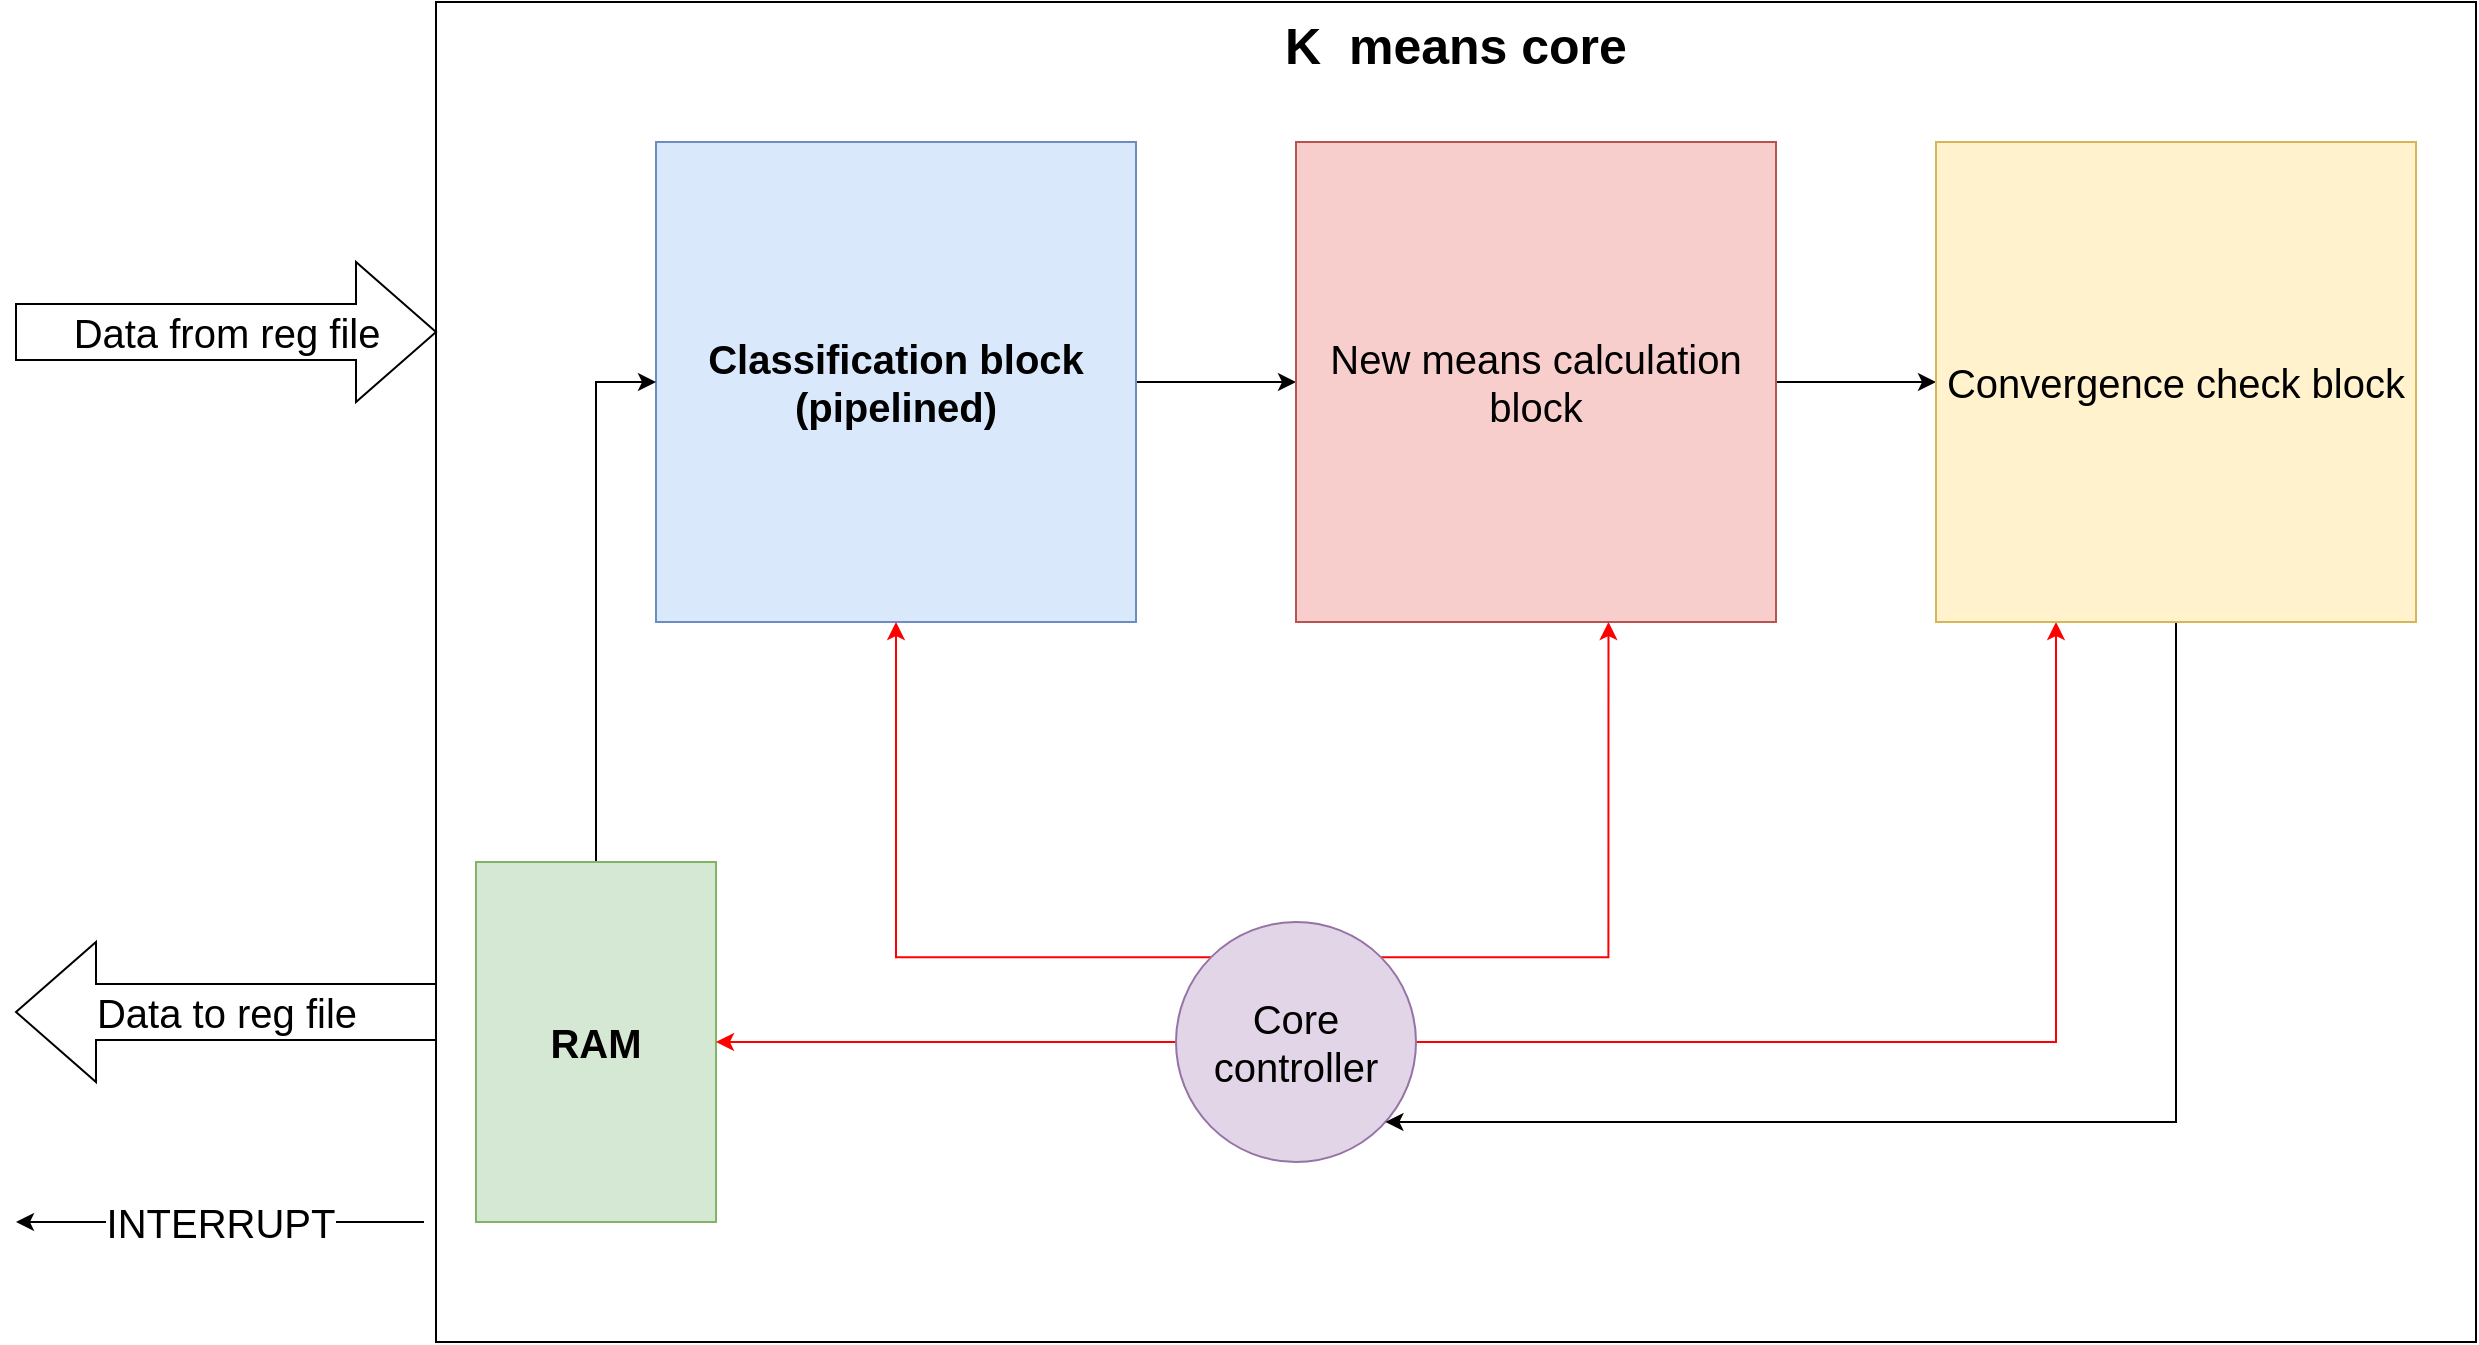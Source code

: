 <mxfile version="12.8.8" type="device"><diagram id="G8WmsPUyYjkQZNK0Dt1H" name="Page-1"><mxGraphModel dx="2136" dy="866" grid="1" gridSize="10" guides="1" tooltips="1" connect="1" arrows="1" fold="1" page="0" pageScale="1" pageWidth="850" pageHeight="1100" math="0" shadow="0"><root><mxCell id="0"/><mxCell id="1" parent="0"/><mxCell id="ahpJ5raKzEpuXDSzv2ml-7" value="K&amp;nbsp; means core" style="rounded=0;whiteSpace=wrap;html=1;fillColor=#FFFFFF;verticalAlign=top;fontSize=25;fontStyle=1" parent="1" vertex="1"><mxGeometry x="90" y="110" width="1020" height="670" as="geometry"/></mxCell><mxCell id="ahpJ5raKzEpuXDSzv2ml-3" style="edgeStyle=orthogonalEdgeStyle;rounded=0;orthogonalLoop=1;jettySize=auto;html=1;exitX=1;exitY=0.5;exitDx=0;exitDy=0;entryX=0;entryY=0.5;entryDx=0;entryDy=0;" parent="1" source="ahpJ5raKzEpuXDSzv2ml-1" target="ahpJ5raKzEpuXDSzv2ml-2" edge="1"><mxGeometry relative="1" as="geometry"/></mxCell><mxCell id="ahpJ5raKzEpuXDSzv2ml-1" value="&lt;b style=&quot;font-size: 20px;&quot;&gt;Classification block&lt;br style=&quot;font-size: 20px;&quot;&gt;(pipelined)&lt;/b&gt;" style="whiteSpace=wrap;html=1;aspect=fixed;fillColor=#DAE8FC;strokeColor=#6c8ebf;fontSize=20;" parent="1" vertex="1"><mxGeometry x="200" y="180" width="240" height="240" as="geometry"/></mxCell><mxCell id="ahpJ5raKzEpuXDSzv2ml-25" style="edgeStyle=orthogonalEdgeStyle;rounded=0;orthogonalLoop=1;jettySize=auto;html=1;exitX=1;exitY=0.5;exitDx=0;exitDy=0;entryX=0;entryY=0.5;entryDx=0;entryDy=0;strokeColor=#000000;fontSize=20;" parent="1" source="ahpJ5raKzEpuXDSzv2ml-2" target="ahpJ5raKzEpuXDSzv2ml-22" edge="1"><mxGeometry relative="1" as="geometry"/></mxCell><mxCell id="ahpJ5raKzEpuXDSzv2ml-2" value="New means calculation block" style="whiteSpace=wrap;html=1;aspect=fixed;fillColor=#f8cecc;strokeColor=#b85450;fontSize=20;" parent="1" vertex="1"><mxGeometry x="520" y="180" width="240" height="240" as="geometry"/></mxCell><mxCell id="ahpJ5raKzEpuXDSzv2ml-6" style="edgeStyle=orthogonalEdgeStyle;rounded=0;orthogonalLoop=1;jettySize=auto;html=1;exitX=0.5;exitY=0;exitDx=0;exitDy=0;entryX=0;entryY=0.5;entryDx=0;entryDy=0;" parent="1" source="ahpJ5raKzEpuXDSzv2ml-4" target="ahpJ5raKzEpuXDSzv2ml-1" edge="1"><mxGeometry relative="1" as="geometry"/></mxCell><mxCell id="ahpJ5raKzEpuXDSzv2ml-4" value="RAM" style="rounded=0;whiteSpace=wrap;html=1;fillColor=#d5e8d4;strokeColor=#82b366;fontSize=20;fontStyle=1" parent="1" vertex="1"><mxGeometry x="110" y="540" width="120" height="180" as="geometry"/></mxCell><mxCell id="ahpJ5raKzEpuXDSzv2ml-10" style="edgeStyle=orthogonalEdgeStyle;rounded=0;orthogonalLoop=1;jettySize=auto;html=1;exitX=0;exitY=0;exitDx=0;exitDy=0;fontSize=20;strokeColor=#FF0000;" parent="1" source="ahpJ5raKzEpuXDSzv2ml-8" target="ahpJ5raKzEpuXDSzv2ml-1" edge="1"><mxGeometry relative="1" as="geometry"/></mxCell><mxCell id="ahpJ5raKzEpuXDSzv2ml-11" style="edgeStyle=orthogonalEdgeStyle;rounded=0;orthogonalLoop=1;jettySize=auto;html=1;exitX=0;exitY=0.5;exitDx=0;exitDy=0;entryX=1;entryY=0.5;entryDx=0;entryDy=0;fontSize=20;strokeColor=#FF0000;" parent="1" source="ahpJ5raKzEpuXDSzv2ml-8" target="ahpJ5raKzEpuXDSzv2ml-4" edge="1"><mxGeometry relative="1" as="geometry"/></mxCell><mxCell id="ahpJ5raKzEpuXDSzv2ml-13" style="edgeStyle=orthogonalEdgeStyle;rounded=0;orthogonalLoop=1;jettySize=auto;html=1;exitX=1;exitY=0;exitDx=0;exitDy=0;entryX=0.651;entryY=1;entryDx=0;entryDy=0;entryPerimeter=0;fontSize=20;strokeColor=#FF0000;" parent="1" source="ahpJ5raKzEpuXDSzv2ml-8" target="ahpJ5raKzEpuXDSzv2ml-2" edge="1"><mxGeometry relative="1" as="geometry"><Array as="points"><mxPoint x="676" y="588"/></Array></mxGeometry></mxCell><mxCell id="ahpJ5raKzEpuXDSzv2ml-27" style="edgeStyle=orthogonalEdgeStyle;rounded=0;orthogonalLoop=1;jettySize=auto;html=1;exitX=1;exitY=0.5;exitDx=0;exitDy=0;entryX=0.25;entryY=1;entryDx=0;entryDy=0;strokeColor=#FF0000;fontSize=20;" parent="1" source="ahpJ5raKzEpuXDSzv2ml-8" target="ahpJ5raKzEpuXDSzv2ml-22" edge="1"><mxGeometry relative="1" as="geometry"/></mxCell><mxCell id="ahpJ5raKzEpuXDSzv2ml-8" value="Core controller" style="ellipse;whiteSpace=wrap;html=1;aspect=fixed;fillColor=#e1d5e7;fontSize=20;strokeColor=#9673a6;" parent="1" vertex="1"><mxGeometry x="460" y="570" width="120" height="120" as="geometry"/></mxCell><mxCell id="ahpJ5raKzEpuXDSzv2ml-16" value="Data from reg file" style="html=1;shadow=0;dashed=0;align=center;verticalAlign=middle;shape=mxgraph.arrows2.arrow;dy=0.6;dx=40;notch=0;fillColor=#FFFFFF;fontSize=20;" parent="1" vertex="1"><mxGeometry x="-120" y="240" width="210" height="70" as="geometry"/></mxCell><mxCell id="ahpJ5raKzEpuXDSzv2ml-18" value="Data to reg file" style="html=1;shadow=0;dashed=0;align=center;verticalAlign=middle;shape=mxgraph.arrows2.arrow;dy=0.6;dx=40;flipH=1;notch=0;fillColor=#FFFFFF;fontSize=20;" parent="1" vertex="1"><mxGeometry x="-120" y="580" width="210" height="70" as="geometry"/></mxCell><mxCell id="ahpJ5raKzEpuXDSzv2ml-26" style="edgeStyle=orthogonalEdgeStyle;rounded=0;orthogonalLoop=1;jettySize=auto;html=1;exitX=0.5;exitY=1;exitDx=0;exitDy=0;strokeColor=#000000;fontSize=20;" parent="1" source="ahpJ5raKzEpuXDSzv2ml-22" target="ahpJ5raKzEpuXDSzv2ml-8" edge="1"><mxGeometry relative="1" as="geometry"><Array as="points"><mxPoint x="960" y="670"/></Array></mxGeometry></mxCell><mxCell id="ahpJ5raKzEpuXDSzv2ml-22" value="Convergence check block" style="whiteSpace=wrap;html=1;aspect=fixed;fillColor=#fff2cc;strokeColor=#d6b656;fontSize=20;" parent="1" vertex="1"><mxGeometry x="840" y="180" width="240" height="240" as="geometry"/></mxCell><mxCell id="t7ojMytsKqlIF0G-P_hi-1" value="&lt;font style=&quot;font-size: 20px&quot;&gt;INTERRUPT&lt;/font&gt;" style="endArrow=classic;html=1;" edge="1" parent="1"><mxGeometry width="50" height="50" relative="1" as="geometry"><mxPoint x="84" y="720" as="sourcePoint"/><mxPoint x="-120" y="720" as="targetPoint"/></mxGeometry></mxCell></root></mxGraphModel></diagram></mxfile>